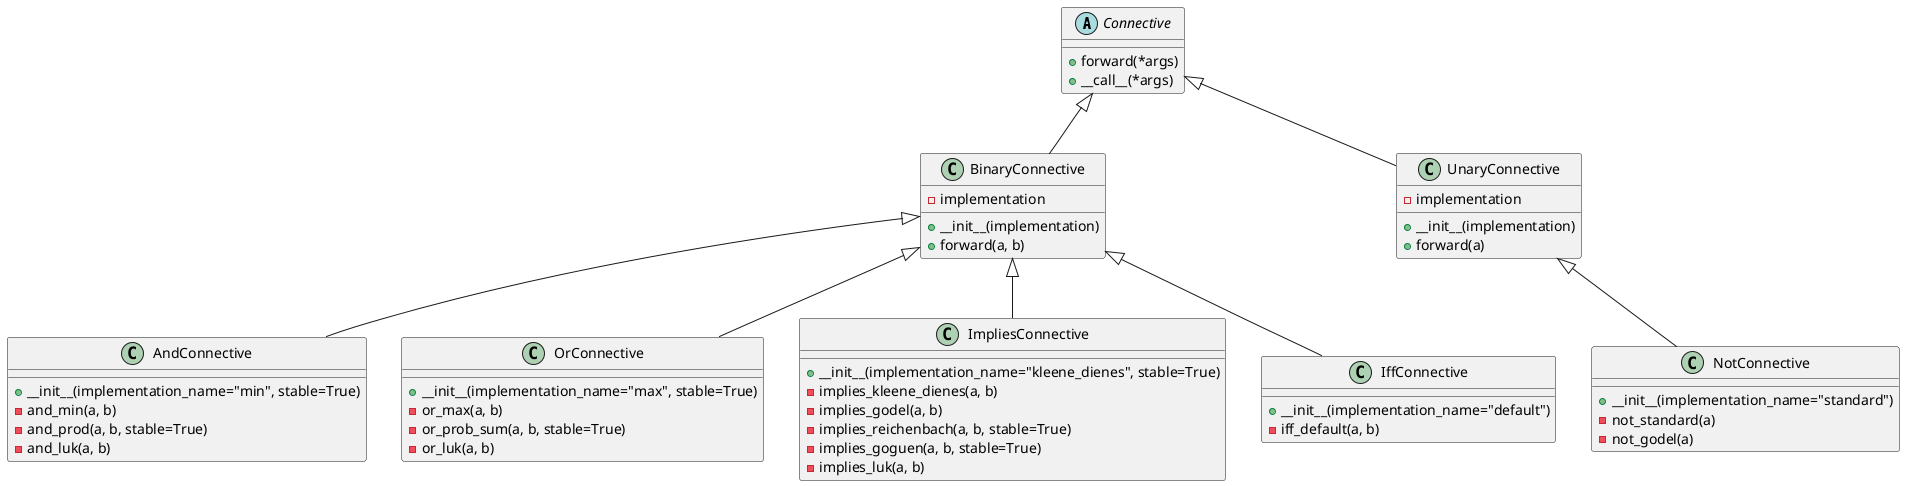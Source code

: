 @startuml title Fuzzy Logic Connectives

abstract class Connective {
    +forward(*args)
    +__call__(*args)
}

class BinaryConnective {
    -implementation
    +__init__(implementation)
    +forward(a, b)
}

class UnaryConnective {
    -implementation
    +__init__(implementation)
    +forward(a)
}

class AndConnective {
    +__init__(implementation_name="min", stable=True)
    -and_min(a, b)
    -and_prod(a, b, stable=True)
    -and_luk(a, b)
}

class OrConnective {
    +__init__(implementation_name="max", stable=True)
    -or_max(a, b)
    -or_prob_sum(a, b, stable=True)
    -or_luk(a, b)
}

class ImpliesConnective {
    +__init__(implementation_name="kleene_dienes", stable=True)
    -implies_kleene_dienes(a, b)
    -implies_godel(a, b)
    -implies_reichenbach(a, b, stable=True)
    -implies_goguen(a, b, stable=True)
    -implies_luk(a, b)
}

class IffConnective {
    +__init__(implementation_name="default")
    -iff_default(a, b)
}

class NotConnective {
    +__init__(implementation_name="standard")
    -not_standard(a)
    -not_godel(a)
}

Connective <|-- BinaryConnective
Connective <|-- UnaryConnective
BinaryConnective <|-- AndConnective
BinaryConnective <|-- OrConnective
BinaryConnective <|-- ImpliesConnective
BinaryConnective <|-- IffConnective
UnaryConnective <|-- NotConnective

@enduml
